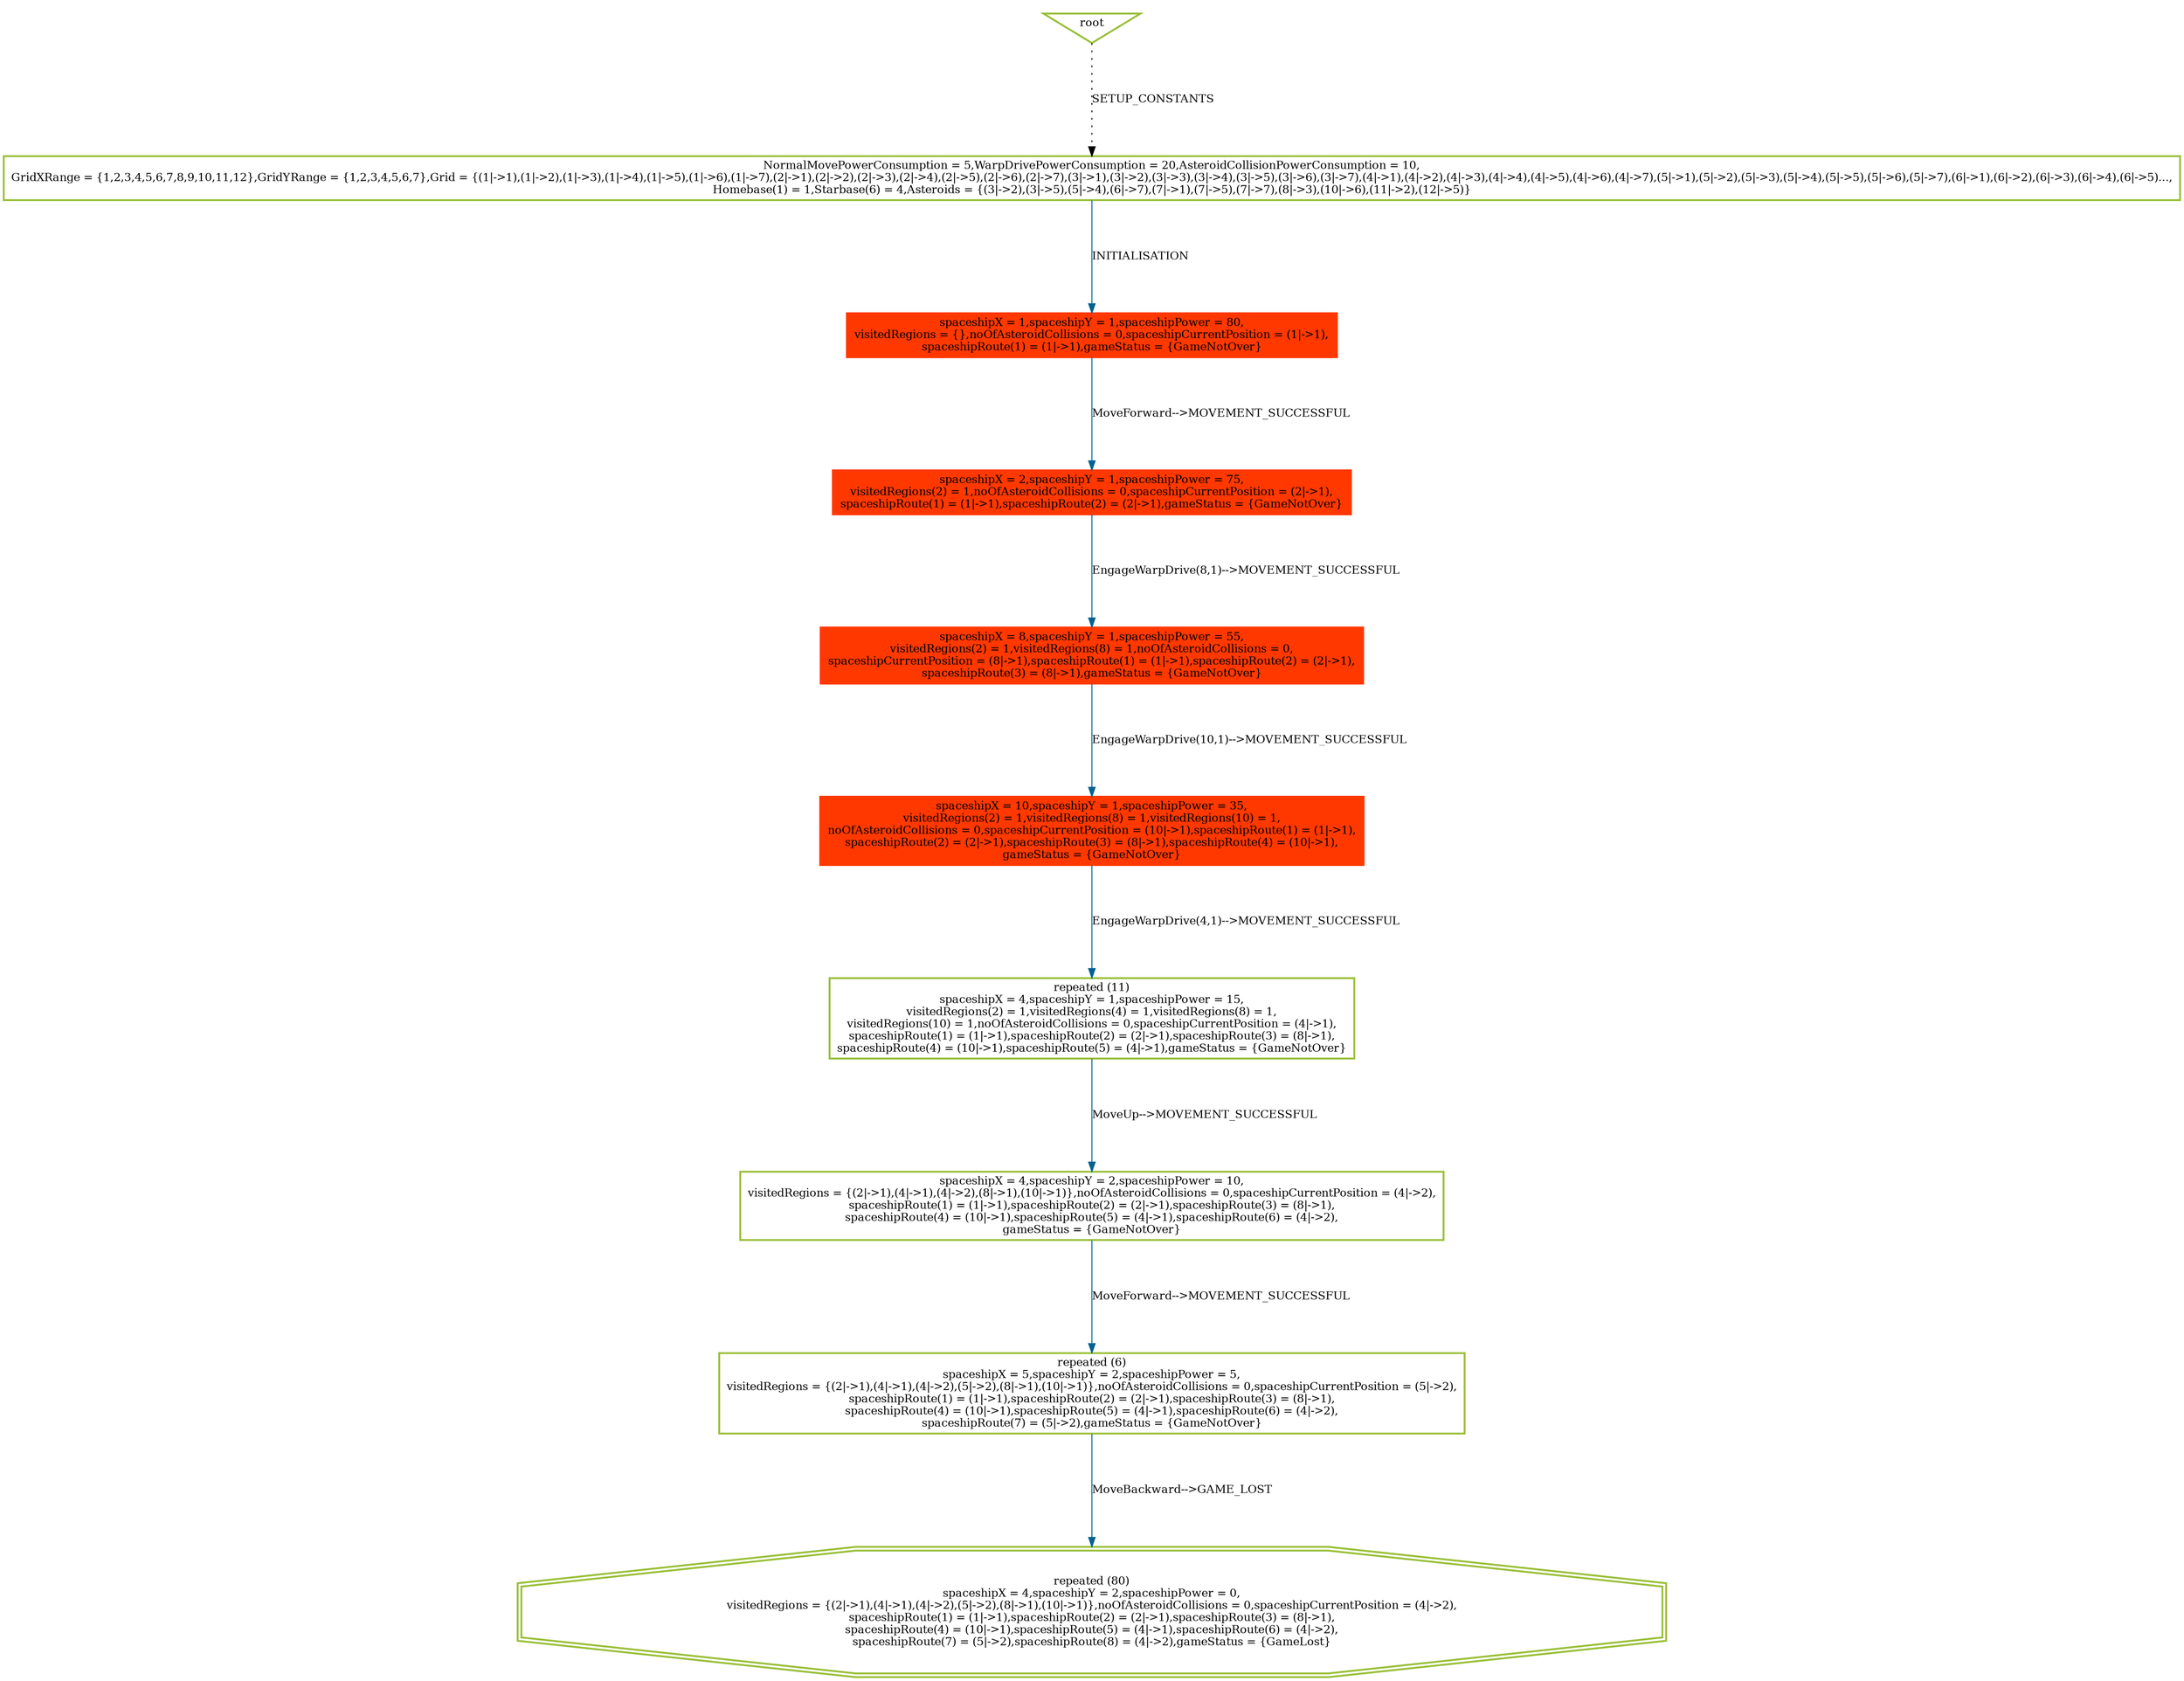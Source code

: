 digraph history {
graph [nodesep=1.5, ranksep=1.5];
0 [shape=box, color="#99BF38", fontsize=12, penwidth=2, label="NormalMovePowerConsumption = 5,WarpDrivePowerConsumption = 20,AsteroidCollisionPowerConsumption = 10,\nGridXRange = \{1,2,3,4,5,6,7,8,9,10,11,12\},GridYRange = \{1,2,3,4,5,6,7\},Grid = \{(1\|-\>1),(1\|-\>2),(1\|-\>3),(1\|-\>4),(1\|-\>5),(1\|-\>6),(1\|-\>7),(2\|-\>1),(2\|-\>2),(2\|-\>3),(2\|-\>4),(2\|-\>5),(2\|-\>6),(2\|-\>7),(3\|-\>1),(3\|-\>2),(3\|-\>3),(3\|-\>4),(3\|-\>5),(3\|-\>6),(3\|-\>7),(4\|-\>1),(4\|-\>2),(4\|-\>3),(4\|-\>4),(4\|-\>5),(4\|-\>6),(4\|-\>7),(5\|-\>1),(5\|-\>2),(5\|-\>3),(5\|-\>4),(5\|-\>5),(5\|-\>6),(5\|-\>7),(6\|-\>1),(6\|-\>2),(6\|-\>3),(6\|-\>4),(6\|-\>5)...,\nHomebase(1) = 1,Starbase(6) = 4,Asteroids = \{(3\|-\>2),(3\|-\>5),(5\|-\>4),(6\|-\>7),(7\|-\>1),(7\|-\>5),(7\|-\>7),(8\|-\>3),(10\|-\>6),(11\|-\>2),(12\|-\>5)\}"];

1 [shape=box, style=filled, color="#FF3800", fontsize=12, penwidth=2, label="spaceshipX = 1,spaceshipY = 1,spaceshipPower = 80,\nvisitedRegions = \{\},noOfAsteroidCollisions = 0,spaceshipCurrentPosition = (1\|-\>1),\nspaceshipRoute(1) = (1\|-\>1),gameStatus = \{GameNotOver\}"];

3 [shape=box, style=filled, color="#FF3800", fontsize=12, penwidth=2, label="spaceshipX = 2,spaceshipY = 1,spaceshipPower = 75,\nvisitedRegions(2) = 1,noOfAsteroidCollisions = 0,spaceshipCurrentPosition = (2\|-\>1),\nspaceshipRoute(1) = (1\|-\>1),spaceshipRoute(2) = (2\|-\>1),gameStatus = \{GameNotOver\}"];

15 [shape=box, style=filled, color="#FF3800", fontsize=12, penwidth=2, label="spaceshipX = 8,spaceshipY = 1,spaceshipPower = 55,\nvisitedRegions(2) = 1,visitedRegions(8) = 1,noOfAsteroidCollisions = 0,\nspaceshipCurrentPosition = (8\|-\>1),spaceshipRoute(1) = (1\|-\>1),spaceshipRoute(2) = (2\|-\>1),\nspaceshipRoute(3) = (8\|-\>1),gameStatus = \{GameNotOver\}"];

29 [shape=box, style=filled, color="#FF3800", fontsize=12, penwidth=2, label="spaceshipX = 10,spaceshipY = 1,spaceshipPower = 35,\nvisitedRegions(2) = 1,visitedRegions(8) = 1,visitedRegions(10) = 1,\nnoOfAsteroidCollisions = 0,spaceshipCurrentPosition = (10\|-\>1),spaceshipRoute(1) = (1\|-\>1),\nspaceshipRoute(2) = (2\|-\>1),spaceshipRoute(3) = (8\|-\>1),spaceshipRoute(4) = (10\|-\>1),\ngameStatus = \{GameNotOver\}"];

36 [shape=box, color="#99BF38", fontsize=12, penwidth=2, label="repeated (11)\nspaceshipX = 4,spaceshipY = 1,spaceshipPower = 15,\nvisitedRegions(2) = 1,visitedRegions(4) = 1,visitedRegions(8) = 1,\nvisitedRegions(10) = 1,noOfAsteroidCollisions = 0,spaceshipCurrentPosition = (4\|-\>1),\nspaceshipRoute(1) = (1\|-\>1),spaceshipRoute(2) = (2\|-\>1),spaceshipRoute(3) = (8\|-\>1),\nspaceshipRoute(4) = (10\|-\>1),spaceshipRoute(5) = (4\|-\>1),gameStatus = \{GameNotOver\}"];

43 [shape=box, color="#99BF38", fontsize=12, penwidth=2, label="spaceshipX = 4,spaceshipY = 2,spaceshipPower = 10,\nvisitedRegions = \{(2\|-\>1),(4\|-\>1),(4\|-\>2),(8\|-\>1),(10\|-\>1)\},noOfAsteroidCollisions = 0,spaceshipCurrentPosition = (4\|-\>2),\nspaceshipRoute(1) = (1\|-\>1),spaceshipRoute(2) = (2\|-\>1),spaceshipRoute(3) = (8\|-\>1),\nspaceshipRoute(4) = (10\|-\>1),spaceshipRoute(5) = (4\|-\>1),spaceshipRoute(6) = (4\|-\>2),\ngameStatus = \{GameNotOver\}"];

49 [shape=box, color="#99BF38", fontsize=12, penwidth=2, label="repeated (6)\nspaceshipX = 5,spaceshipY = 2,spaceshipPower = 5,\nvisitedRegions = \{(2\|-\>1),(4\|-\>1),(4\|-\>2),(5\|-\>2),(8\|-\>1),(10\|-\>1)\},noOfAsteroidCollisions = 0,spaceshipCurrentPosition = (5\|-\>2),\nspaceshipRoute(1) = (1\|-\>1),spaceshipRoute(2) = (2\|-\>1),spaceshipRoute(3) = (8\|-\>1),\nspaceshipRoute(4) = (10\|-\>1),spaceshipRoute(5) = (4\|-\>1),spaceshipRoute(6) = (4\|-\>2),\nspaceshipRoute(7) = (5\|-\>2),gameStatus = \{GameNotOver\}"];

52 [shape=doubleoctagon, color="#99BF38", fontsize=12, penwidth=2, label="repeated (80)\nspaceshipX = 4,spaceshipY = 2,spaceshipPower = 0,\nvisitedRegions = \{(2\|-\>1),(4\|-\>1),(4\|-\>2),(5\|-\>2),(8\|-\>1),(10\|-\>1)\},noOfAsteroidCollisions = 0,spaceshipCurrentPosition = (4\|-\>2),\nspaceshipRoute(1) = (1\|-\>1),spaceshipRoute(2) = (2\|-\>1),spaceshipRoute(3) = (8\|-\>1),\nspaceshipRoute(4) = (10\|-\>1),spaceshipRoute(5) = (4\|-\>1),spaceshipRoute(6) = (4\|-\>2),\nspaceshipRoute(7) = (5\|-\>2),spaceshipRoute(8) = (4\|-\>2),gameStatus = \{GameLost\}"];

root [shape=invtriangle, color="#99BF38", fontsize=12, penwidth=2, label="root"];

root -> 0 [style = dotted, color = black, label="SETUP_CONSTANTS", fontsize=12];

0 -> 1 [color = "#006391", label="INITIALISATION", fontsize=12];

1 -> 3 [color = "#006391", label="MoveForward--\>MOVEMENT_SUCCESSFUL", fontsize=12];

3 -> 15 [color = "#006391", label="EngageWarpDrive(8,1)--\>MOVEMENT_SUCCESSFUL", fontsize=12];

15 -> 29 [color = "#006391", label="EngageWarpDrive(10,1)--\>MOVEMENT_SUCCESSFUL", fontsize=12];

29 -> 36 [color = "#006391", label="EngageWarpDrive(4,1)--\>MOVEMENT_SUCCESSFUL", fontsize=12];











36 -> 43 [color = "#006391", label="MoveUp--\>MOVEMENT_SUCCESSFUL", fontsize=12];

43 -> 49 [color = "#006391", label="MoveForward--\>MOVEMENT_SUCCESSFUL", fontsize=12];






49 -> 52 [color = "#006391", label="MoveBackward--\>GAME_LOST", fontsize=12];
















































































}
